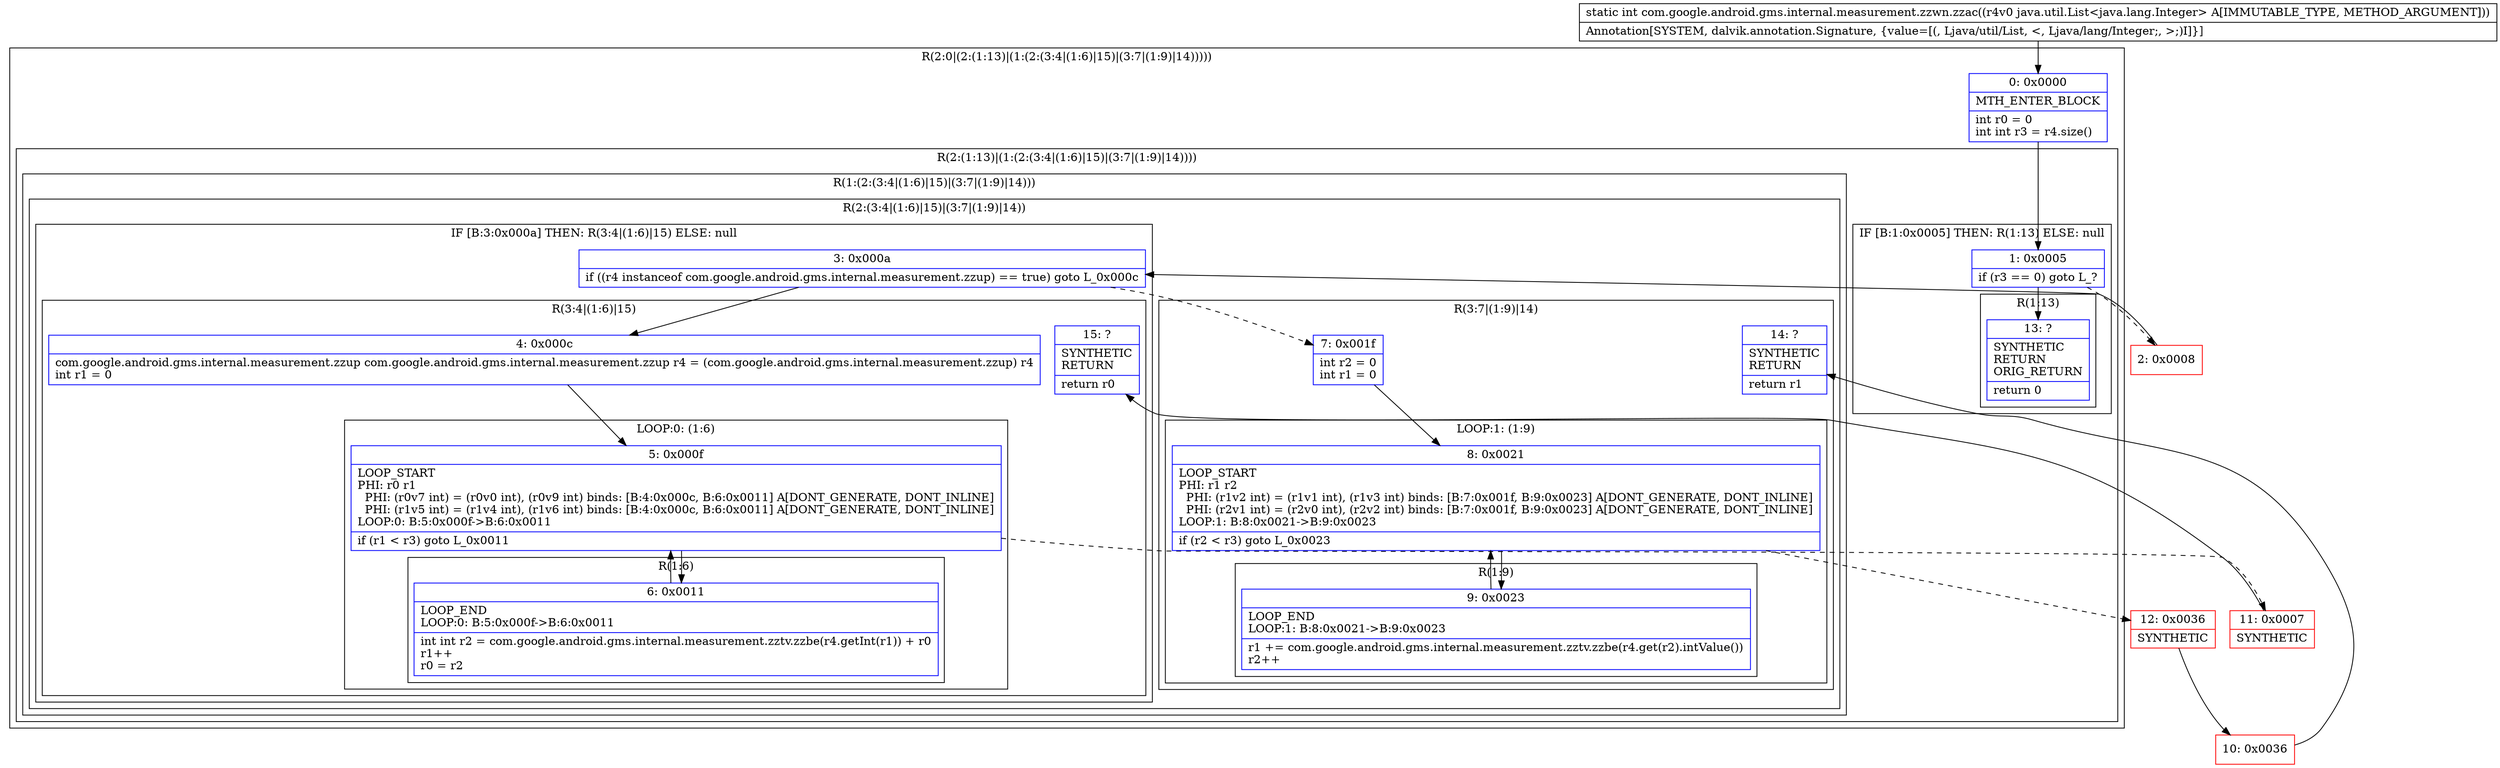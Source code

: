 digraph "CFG forcom.google.android.gms.internal.measurement.zzwn.zzac(Ljava\/util\/List;)I" {
subgraph cluster_Region_7248207 {
label = "R(2:0|(2:(1:13)|(1:(2:(3:4|(1:6)|15)|(3:7|(1:9)|14)))))";
node [shape=record,color=blue];
Node_0 [shape=record,label="{0\:\ 0x0000|MTH_ENTER_BLOCK\l|int r0 = 0\lint int r3 = r4.size()\l}"];
subgraph cluster_Region_1836191255 {
label = "R(2:(1:13)|(1:(2:(3:4|(1:6)|15)|(3:7|(1:9)|14))))";
node [shape=record,color=blue];
subgraph cluster_IfRegion_1024205661 {
label = "IF [B:1:0x0005] THEN: R(1:13) ELSE: null";
node [shape=record,color=blue];
Node_1 [shape=record,label="{1\:\ 0x0005|if (r3 == 0) goto L_?\l}"];
subgraph cluster_Region_98652367 {
label = "R(1:13)";
node [shape=record,color=blue];
Node_13 [shape=record,label="{13\:\ ?|SYNTHETIC\lRETURN\lORIG_RETURN\l|return 0\l}"];
}
}
subgraph cluster_Region_1858952550 {
label = "R(1:(2:(3:4|(1:6)|15)|(3:7|(1:9)|14)))";
node [shape=record,color=blue];
subgraph cluster_Region_1260358274 {
label = "R(2:(3:4|(1:6)|15)|(3:7|(1:9)|14))";
node [shape=record,color=blue];
subgraph cluster_IfRegion_920663872 {
label = "IF [B:3:0x000a] THEN: R(3:4|(1:6)|15) ELSE: null";
node [shape=record,color=blue];
Node_3 [shape=record,label="{3\:\ 0x000a|if ((r4 instanceof com.google.android.gms.internal.measurement.zzup) == true) goto L_0x000c\l}"];
subgraph cluster_Region_792744332 {
label = "R(3:4|(1:6)|15)";
node [shape=record,color=blue];
Node_4 [shape=record,label="{4\:\ 0x000c|com.google.android.gms.internal.measurement.zzup com.google.android.gms.internal.measurement.zzup r4 = (com.google.android.gms.internal.measurement.zzup) r4\lint r1 = 0\l}"];
subgraph cluster_LoopRegion_1239183698 {
label = "LOOP:0: (1:6)";
node [shape=record,color=blue];
Node_5 [shape=record,label="{5\:\ 0x000f|LOOP_START\lPHI: r0 r1 \l  PHI: (r0v7 int) = (r0v0 int), (r0v9 int) binds: [B:4:0x000c, B:6:0x0011] A[DONT_GENERATE, DONT_INLINE]\l  PHI: (r1v5 int) = (r1v4 int), (r1v6 int) binds: [B:4:0x000c, B:6:0x0011] A[DONT_GENERATE, DONT_INLINE]\lLOOP:0: B:5:0x000f\-\>B:6:0x0011\l|if (r1 \< r3) goto L_0x0011\l}"];
subgraph cluster_Region_1092156542 {
label = "R(1:6)";
node [shape=record,color=blue];
Node_6 [shape=record,label="{6\:\ 0x0011|LOOP_END\lLOOP:0: B:5:0x000f\-\>B:6:0x0011\l|int int r2 = com.google.android.gms.internal.measurement.zztv.zzbe(r4.getInt(r1)) + r0\lr1++\lr0 = r2\l}"];
}
}
Node_15 [shape=record,label="{15\:\ ?|SYNTHETIC\lRETURN\l|return r0\l}"];
}
}
subgraph cluster_Region_1656781634 {
label = "R(3:7|(1:9)|14)";
node [shape=record,color=blue];
Node_7 [shape=record,label="{7\:\ 0x001f|int r2 = 0\lint r1 = 0\l}"];
subgraph cluster_LoopRegion_1327603483 {
label = "LOOP:1: (1:9)";
node [shape=record,color=blue];
Node_8 [shape=record,label="{8\:\ 0x0021|LOOP_START\lPHI: r1 r2 \l  PHI: (r1v2 int) = (r1v1 int), (r1v3 int) binds: [B:7:0x001f, B:9:0x0023] A[DONT_GENERATE, DONT_INLINE]\l  PHI: (r2v1 int) = (r2v0 int), (r2v2 int) binds: [B:7:0x001f, B:9:0x0023] A[DONT_GENERATE, DONT_INLINE]\lLOOP:1: B:8:0x0021\-\>B:9:0x0023\l|if (r2 \< r3) goto L_0x0023\l}"];
subgraph cluster_Region_1040890508 {
label = "R(1:9)";
node [shape=record,color=blue];
Node_9 [shape=record,label="{9\:\ 0x0023|LOOP_END\lLOOP:1: B:8:0x0021\-\>B:9:0x0023\l|r1 += com.google.android.gms.internal.measurement.zztv.zzbe(r4.get(r2).intValue())\lr2++\l}"];
}
}
Node_14 [shape=record,label="{14\:\ ?|SYNTHETIC\lRETURN\l|return r1\l}"];
}
}
}
}
}
Node_2 [shape=record,color=red,label="{2\:\ 0x0008}"];
Node_10 [shape=record,color=red,label="{10\:\ 0x0036}"];
Node_11 [shape=record,color=red,label="{11\:\ 0x0007|SYNTHETIC\l}"];
Node_12 [shape=record,color=red,label="{12\:\ 0x0036|SYNTHETIC\l}"];
MethodNode[shape=record,label="{static int com.google.android.gms.internal.measurement.zzwn.zzac((r4v0 java.util.List\<java.lang.Integer\> A[IMMUTABLE_TYPE, METHOD_ARGUMENT]))  | Annotation[SYSTEM, dalvik.annotation.Signature, \{value=[(, Ljava\/util\/List, \<, Ljava\/lang\/Integer;, \>;)I]\}]\l}"];
MethodNode -> Node_0;
Node_0 -> Node_1;
Node_1 -> Node_2[style=dashed];
Node_1 -> Node_13;
Node_3 -> Node_4;
Node_3 -> Node_7[style=dashed];
Node_4 -> Node_5;
Node_5 -> Node_6;
Node_5 -> Node_11[style=dashed];
Node_6 -> Node_5;
Node_7 -> Node_8;
Node_8 -> Node_9;
Node_8 -> Node_12[style=dashed];
Node_9 -> Node_8;
Node_2 -> Node_3;
Node_10 -> Node_14;
Node_11 -> Node_15;
Node_12 -> Node_10;
}

